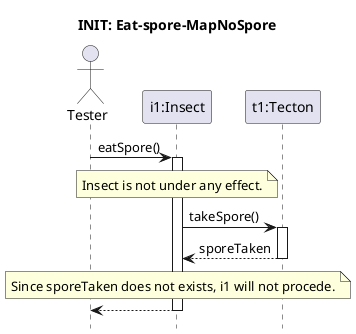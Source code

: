 @startuml Insect-chew-mycelium/no-spore
hide footbox
title INIT: Eat-spore-MapNoSpore

actor Tester as S
participant "i1:Insect" as i1
participant "t1:Tecton" as t1

S -> i1 : eatSpore()
activate i1

note over i1: Insect is not under any effect.
i1 -> t1 : takeSpore()
activate t1

return sporeTaken

note over i1: Since sporeTaken does not exists, i1 will not procede.

return
@enduml